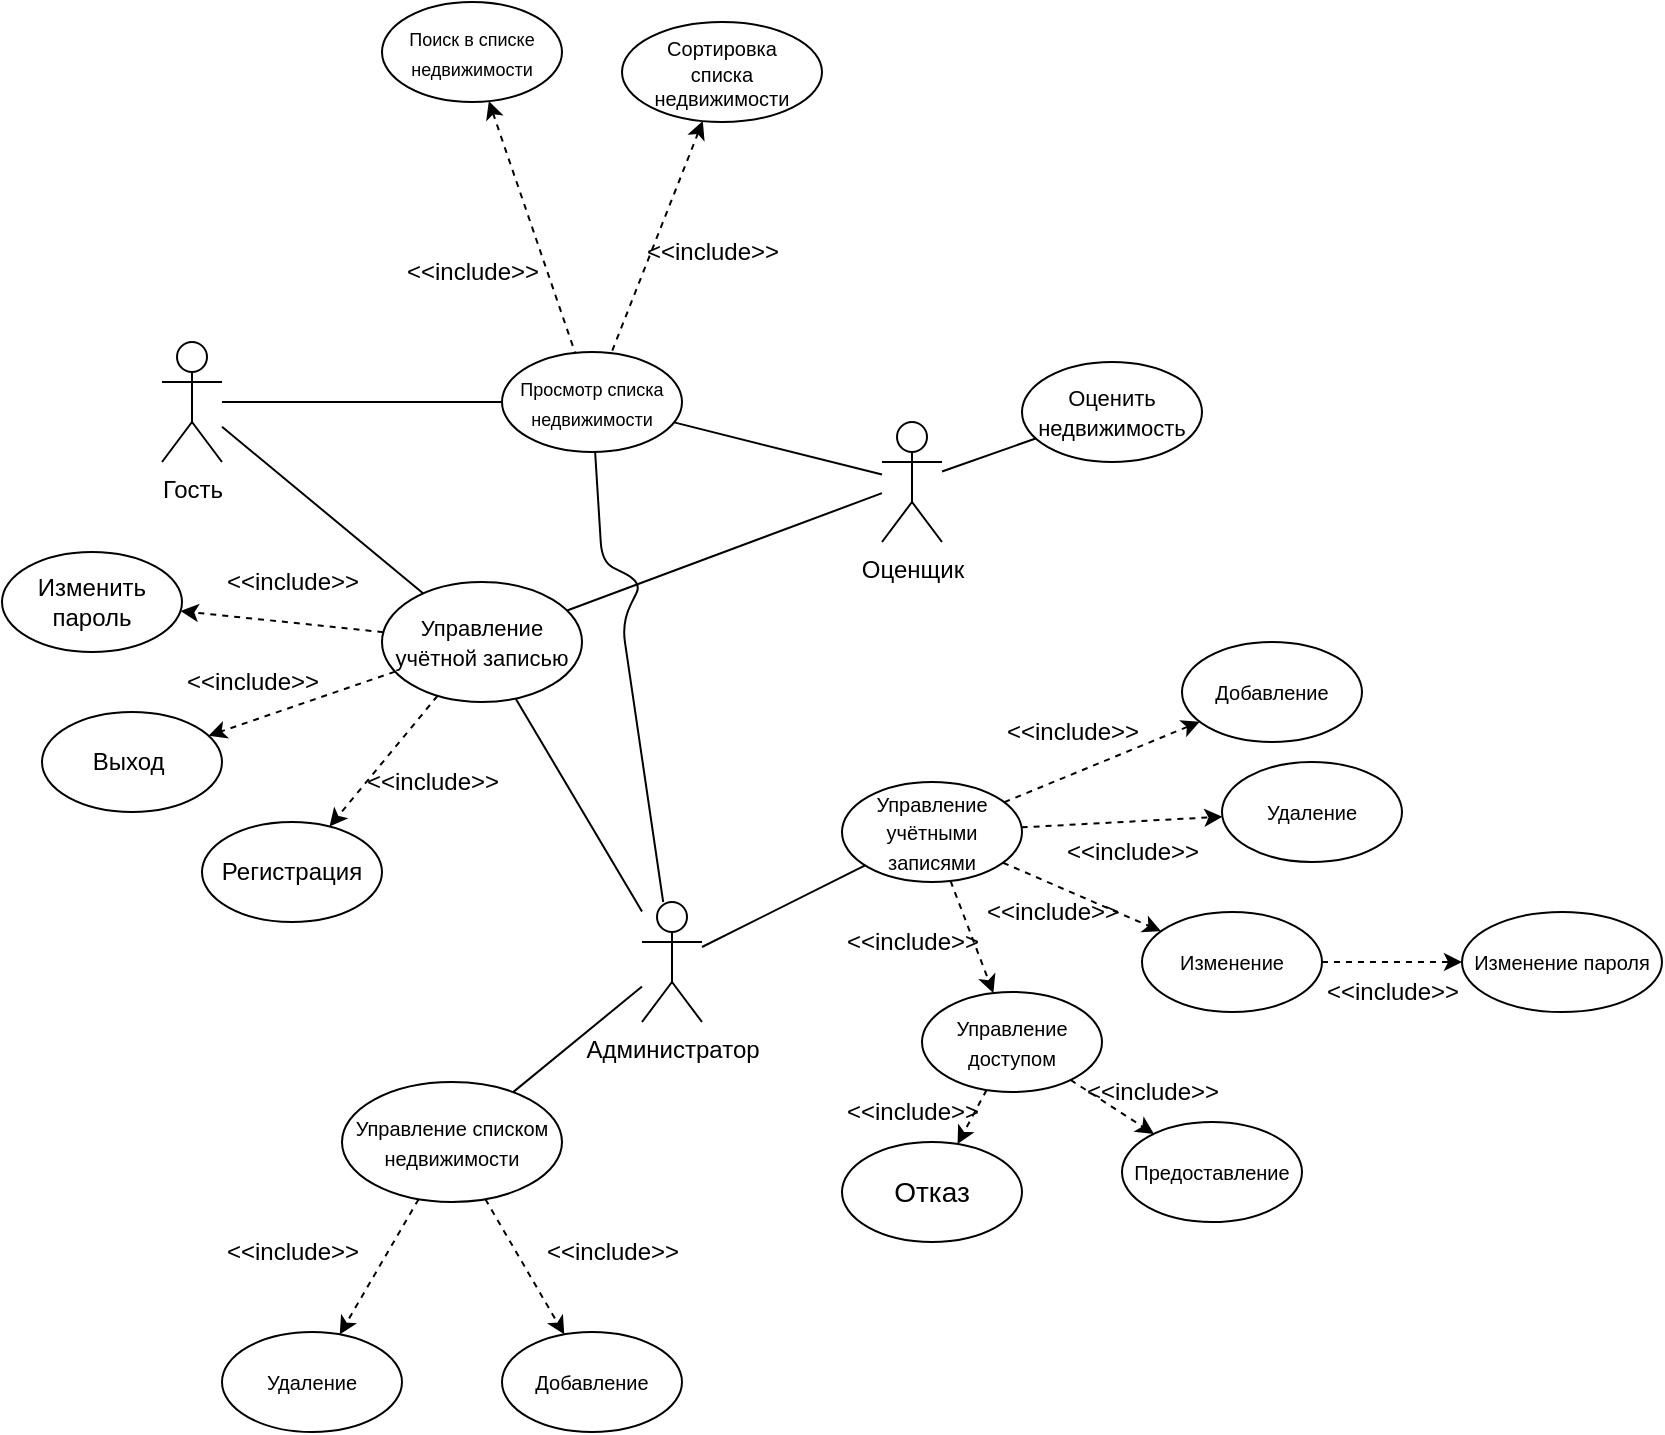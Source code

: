 <mxfile version="25.0.2">
  <diagram name="Страница — 1" id="looC5EfDoeOCi-nMsQs_">
    <mxGraphModel dx="1194" dy="1983" grid="1" gridSize="10" guides="1" tooltips="1" connect="1" arrows="1" fold="1" page="1" pageScale="1" pageWidth="827" pageHeight="1169" math="0" shadow="0">
      <root>
        <mxCell id="0" />
        <mxCell id="1" parent="0" />
        <mxCell id="Z0CkFsZ4bksT8Apnrx_z-1" value="Администратор" style="shape=umlActor;verticalLabelPosition=bottom;verticalAlign=top;html=1;outlineConnect=0;" parent="1" vertex="1">
          <mxGeometry x="420" y="370" width="30" height="60" as="geometry" />
        </mxCell>
        <mxCell id="Z0CkFsZ4bksT8Apnrx_z-4" value="Гость" style="shape=umlActor;verticalLabelPosition=bottom;verticalAlign=top;html=1;outlineConnect=0;" parent="1" vertex="1">
          <mxGeometry x="180" y="90" width="30" height="60" as="geometry" />
        </mxCell>
        <mxCell id="Z0CkFsZ4bksT8Apnrx_z-5" value="Оценщик" style="shape=umlActor;verticalLabelPosition=bottom;verticalAlign=top;html=1;outlineConnect=0;" parent="1" vertex="1">
          <mxGeometry x="540" y="130" width="30" height="60" as="geometry" />
        </mxCell>
        <mxCell id="Z0CkFsZ4bksT8Apnrx_z-11" value="&lt;font style=&quot;font-size: 11px;&quot;&gt;Управление учётной записью&lt;/font&gt;" style="ellipse;whiteSpace=wrap;html=1;" parent="1" vertex="1">
          <mxGeometry x="290" y="210" width="100" height="60" as="geometry" />
        </mxCell>
        <mxCell id="Z0CkFsZ4bksT8Apnrx_z-12" value="" style="endArrow=none;html=1;rounded=0;" parent="1" source="Z0CkFsZ4bksT8Apnrx_z-11" target="Z0CkFsZ4bksT8Apnrx_z-1" edge="1">
          <mxGeometry width="50" height="50" relative="1" as="geometry">
            <mxPoint x="300" y="560" as="sourcePoint" />
            <mxPoint x="350" y="510" as="targetPoint" />
          </mxGeometry>
        </mxCell>
        <mxCell id="Z0CkFsZ4bksT8Apnrx_z-13" value="" style="endArrow=none;html=1;rounded=0;" parent="1" source="Z0CkFsZ4bksT8Apnrx_z-4" target="Z0CkFsZ4bksT8Apnrx_z-11" edge="1">
          <mxGeometry width="50" height="50" relative="1" as="geometry">
            <mxPoint x="60" y="140" as="sourcePoint" />
            <mxPoint x="110" y="90" as="targetPoint" />
          </mxGeometry>
        </mxCell>
        <mxCell id="Z0CkFsZ4bksT8Apnrx_z-14" value="" style="endArrow=none;html=1;rounded=0;" parent="1" source="Z0CkFsZ4bksT8Apnrx_z-11" target="Z0CkFsZ4bksT8Apnrx_z-5" edge="1">
          <mxGeometry width="50" height="50" relative="1" as="geometry">
            <mxPoint x="650" y="190" as="sourcePoint" />
            <mxPoint x="700" y="140" as="targetPoint" />
          </mxGeometry>
        </mxCell>
        <mxCell id="Z0CkFsZ4bksT8Apnrx_z-17" value="&lt;font style=&quot;font-size: 11px;&quot;&gt;Оценить недвижимость&lt;/font&gt;" style="ellipse;whiteSpace=wrap;html=1;" parent="1" vertex="1">
          <mxGeometry x="610" y="100" width="90" height="50" as="geometry" />
        </mxCell>
        <mxCell id="Z0CkFsZ4bksT8Apnrx_z-18" value="&lt;font style=&quot;font-size: 9px;&quot;&gt;Просмотр списка недвижимости&lt;/font&gt;" style="ellipse;whiteSpace=wrap;html=1;" parent="1" vertex="1">
          <mxGeometry x="350" y="95" width="90" height="50" as="geometry" />
        </mxCell>
        <mxCell id="Z0CkFsZ4bksT8Apnrx_z-20" value="" style="endArrow=none;html=1;rounded=0;" parent="1" source="Z0CkFsZ4bksT8Apnrx_z-4" target="Z0CkFsZ4bksT8Apnrx_z-18" edge="1">
          <mxGeometry width="50" height="50" relative="1" as="geometry">
            <mxPoint x="60" y="140" as="sourcePoint" />
            <mxPoint x="100" y="80" as="targetPoint" />
          </mxGeometry>
        </mxCell>
        <mxCell id="Z0CkFsZ4bksT8Apnrx_z-21" value="" style="endArrow=none;html=1;rounded=0;" parent="1" source="Z0CkFsZ4bksT8Apnrx_z-18" target="Z0CkFsZ4bksT8Apnrx_z-5" edge="1">
          <mxGeometry width="50" height="50" relative="1" as="geometry">
            <mxPoint x="450" y="320" as="sourcePoint" />
            <mxPoint x="500" y="270" as="targetPoint" />
          </mxGeometry>
        </mxCell>
        <mxCell id="Z0CkFsZ4bksT8Apnrx_z-25" value="" style="endArrow=none;html=1;rounded=0;" parent="1" source="Z0CkFsZ4bksT8Apnrx_z-17" target="Z0CkFsZ4bksT8Apnrx_z-5" edge="1">
          <mxGeometry width="50" height="50" relative="1" as="geometry">
            <mxPoint x="560" y="330" as="sourcePoint" />
            <mxPoint x="610" y="280" as="targetPoint" />
          </mxGeometry>
        </mxCell>
        <mxCell id="Z0CkFsZ4bksT8Apnrx_z-26" value="&lt;font style=&quot;font-size: 10px;&quot;&gt;Управление учётными записями&lt;/font&gt;" style="ellipse;whiteSpace=wrap;html=1;" parent="1" vertex="1">
          <mxGeometry x="520" y="310" width="90" height="50" as="geometry" />
        </mxCell>
        <mxCell id="Z0CkFsZ4bksT8Apnrx_z-27" value="" style="endArrow=none;html=1;rounded=0;" parent="1" source="Z0CkFsZ4bksT8Apnrx_z-1" target="Z0CkFsZ4bksT8Apnrx_z-26" edge="1">
          <mxGeometry width="50" height="50" relative="1" as="geometry">
            <mxPoint x="450" y="510" as="sourcePoint" />
            <mxPoint x="500" y="460" as="targetPoint" />
          </mxGeometry>
        </mxCell>
        <mxCell id="Z0CkFsZ4bksT8Apnrx_z-28" value="&lt;span style=&quot;font-size: 10px;&quot;&gt;Добавление&lt;/span&gt;" style="ellipse;whiteSpace=wrap;html=1;" parent="1" vertex="1">
          <mxGeometry x="690" y="240" width="90" height="50" as="geometry" />
        </mxCell>
        <mxCell id="Z0CkFsZ4bksT8Apnrx_z-29" value="&lt;span style=&quot;font-size: 10px;&quot;&gt;Удаление&lt;/span&gt;&lt;span style=&quot;color: rgba(0, 0, 0, 0); font-family: monospace; font-size: 0px; text-align: start; text-wrap: nowrap;&quot;&gt;%3CmxGraphModel%3E%3Croot%3E%3CmxCell%20id%3D%220%22%2F%3E%3CmxCell%20id%3D%221%22%20parent%3D%220%22%2F%3E%3CmxCell%20id%3D%222%22%20value%3D%22%26lt%3Bspan%20style%3D%26quot%3Bfont-size%3A%2010px%3B%26quot%3B%26gt%3B%D0%94%D0%BE%D0%B1%D0%B0%D0%B2%D0%BB%D0%B5%D0%BD%D0%B8%D0%B5%26lt%3B%2Fspan%26gt%3B%22%20style%3D%22ellipse%3BwhiteSpace%3Dwrap%3Bhtml%3D1%3B%22%20vertex%3D%221%22%20parent%3D%221%22%3E%3CmxGeometry%20x%3D%22630%22%20y%3D%22380%22%20width%3D%2290%22%20height%3D%2250%22%20as%3D%22geometry%22%2F%3E%3C%2FmxCell%3E%3C%2Froot%3E%3C%2FmxGraphModel%3E&lt;/span&gt;" style="ellipse;whiteSpace=wrap;html=1;" parent="1" vertex="1">
          <mxGeometry x="710" y="300" width="90" height="50" as="geometry" />
        </mxCell>
        <mxCell id="Z0CkFsZ4bksT8Apnrx_z-30" value="&lt;span style=&quot;font-size: 10px;&quot;&gt;Изменение&lt;/span&gt;" style="ellipse;whiteSpace=wrap;html=1;" parent="1" vertex="1">
          <mxGeometry x="670" y="375" width="90" height="50" as="geometry" />
        </mxCell>
        <mxCell id="Z0CkFsZ4bksT8Apnrx_z-31" value="&lt;span style=&quot;font-size: 10px;&quot;&gt;Изменение пароля&lt;/span&gt;" style="ellipse;whiteSpace=wrap;html=1;" parent="1" vertex="1">
          <mxGeometry x="830" y="375" width="100" height="50" as="geometry" />
        </mxCell>
        <mxCell id="Z0CkFsZ4bksT8Apnrx_z-32" value="" style="endArrow=classic;html=1;rounded=0;dashed=1;" parent="1" source="Z0CkFsZ4bksT8Apnrx_z-26" target="Z0CkFsZ4bksT8Apnrx_z-30" edge="1">
          <mxGeometry width="50" height="50" relative="1" as="geometry">
            <mxPoint x="600" y="350" as="sourcePoint" />
            <mxPoint x="650" y="300" as="targetPoint" />
          </mxGeometry>
        </mxCell>
        <mxCell id="Z0CkFsZ4bksT8Apnrx_z-33" value="" style="endArrow=classic;html=1;rounded=0;dashed=1;" parent="1" source="Z0CkFsZ4bksT8Apnrx_z-26" target="Z0CkFsZ4bksT8Apnrx_z-28" edge="1">
          <mxGeometry width="50" height="50" relative="1" as="geometry">
            <mxPoint x="580" y="240" as="sourcePoint" />
            <mxPoint x="630" y="190" as="targetPoint" />
          </mxGeometry>
        </mxCell>
        <mxCell id="Z0CkFsZ4bksT8Apnrx_z-34" value="" style="endArrow=classic;html=1;rounded=0;dashed=1;" parent="1" source="Z0CkFsZ4bksT8Apnrx_z-26" target="Z0CkFsZ4bksT8Apnrx_z-29" edge="1">
          <mxGeometry width="50" height="50" relative="1" as="geometry">
            <mxPoint x="580" y="260" as="sourcePoint" />
            <mxPoint x="630" y="210" as="targetPoint" />
          </mxGeometry>
        </mxCell>
        <mxCell id="Z0CkFsZ4bksT8Apnrx_z-35" value="" style="endArrow=classic;html=1;rounded=0;dashed=1;" parent="1" source="Z0CkFsZ4bksT8Apnrx_z-30" target="Z0CkFsZ4bksT8Apnrx_z-31" edge="1">
          <mxGeometry width="50" height="50" relative="1" as="geometry">
            <mxPoint x="750" y="475" as="sourcePoint" />
            <mxPoint x="800" y="425" as="targetPoint" />
          </mxGeometry>
        </mxCell>
        <mxCell id="Z0CkFsZ4bksT8Apnrx_z-36" value="&amp;lt;&amp;lt;include&amp;gt;&amp;gt;" style="text;html=1;align=center;verticalAlign=middle;resizable=0;points=[];autosize=1;strokeColor=none;fillColor=none;" parent="1" vertex="1">
          <mxGeometry x="580" y="360" width="90" height="30" as="geometry" />
        </mxCell>
        <mxCell id="Z0CkFsZ4bksT8Apnrx_z-37" value="&amp;lt;&amp;lt;include&amp;gt;&amp;gt;" style="text;html=1;align=center;verticalAlign=middle;resizable=0;points=[];autosize=1;strokeColor=none;fillColor=none;" parent="1" vertex="1">
          <mxGeometry x="590" y="270" width="90" height="30" as="geometry" />
        </mxCell>
        <mxCell id="Z0CkFsZ4bksT8Apnrx_z-38" value="&amp;lt;&amp;lt;include&amp;gt;&amp;gt;" style="text;html=1;align=center;verticalAlign=middle;resizable=0;points=[];autosize=1;strokeColor=none;fillColor=none;" parent="1" vertex="1">
          <mxGeometry x="620" y="330" width="90" height="30" as="geometry" />
        </mxCell>
        <mxCell id="Z0CkFsZ4bksT8Apnrx_z-39" value="&amp;lt;&amp;lt;include&amp;gt;&amp;gt;" style="text;html=1;align=center;verticalAlign=middle;resizable=0;points=[];autosize=1;strokeColor=none;fillColor=none;" parent="1" vertex="1">
          <mxGeometry x="750" y="400" width="90" height="30" as="geometry" />
        </mxCell>
        <mxCell id="Z0CkFsZ4bksT8Apnrx_z-40" value="&lt;span style=&quot;font-size: 10px;&quot;&gt;Управление доступом&lt;/span&gt;" style="ellipse;whiteSpace=wrap;html=1;" parent="1" vertex="1">
          <mxGeometry x="560" y="415" width="90" height="50" as="geometry" />
        </mxCell>
        <mxCell id="Z0CkFsZ4bksT8Apnrx_z-41" value="" style="endArrow=classic;html=1;rounded=0;dashed=1;" parent="1" source="Z0CkFsZ4bksT8Apnrx_z-26" target="Z0CkFsZ4bksT8Apnrx_z-40" edge="1">
          <mxGeometry width="50" height="50" relative="1" as="geometry">
            <mxPoint x="530" y="473" as="sourcePoint" />
            <mxPoint x="550" y="350" as="targetPoint" />
          </mxGeometry>
        </mxCell>
        <mxCell id="Z0CkFsZ4bksT8Apnrx_z-42" value="&amp;lt;&amp;lt;include&amp;gt;&amp;gt;" style="text;html=1;align=center;verticalAlign=middle;resizable=0;points=[];autosize=1;strokeColor=none;fillColor=none;" parent="1" vertex="1">
          <mxGeometry x="510" y="460" width="90" height="30" as="geometry" />
        </mxCell>
        <mxCell id="Z0CkFsZ4bksT8Apnrx_z-43" value="&lt;span style=&quot;font-size: 10px;&quot;&gt;Предоставление&lt;/span&gt;" style="ellipse;whiteSpace=wrap;html=1;" parent="1" vertex="1">
          <mxGeometry x="660" y="480" width="90" height="50" as="geometry" />
        </mxCell>
        <mxCell id="Z0CkFsZ4bksT8Apnrx_z-44" value="" style="endArrow=classic;html=1;rounded=0;dashed=1;" parent="1" source="Z0CkFsZ4bksT8Apnrx_z-40" edge="1">
          <mxGeometry width="50" height="50" relative="1" as="geometry">
            <mxPoint x="644" y="465" as="sourcePoint" />
            <mxPoint x="676" y="486" as="targetPoint" />
          </mxGeometry>
        </mxCell>
        <mxCell id="Z0CkFsZ4bksT8Apnrx_z-45" value="&amp;lt;&amp;lt;include&amp;gt;&amp;gt;" style="text;html=1;align=center;verticalAlign=middle;resizable=0;points=[];autosize=1;strokeColor=none;fillColor=none;" parent="1" vertex="1">
          <mxGeometry x="630" y="450" width="90" height="30" as="geometry" />
        </mxCell>
        <mxCell id="Z0CkFsZ4bksT8Apnrx_z-46" value="&lt;font style=&quot;font-size: 14px;&quot;&gt;Отказ&lt;/font&gt;" style="ellipse;whiteSpace=wrap;html=1;" parent="1" vertex="1">
          <mxGeometry x="520" y="490" width="90" height="50" as="geometry" />
        </mxCell>
        <mxCell id="Z0CkFsZ4bksT8Apnrx_z-47" value="" style="endArrow=classic;html=1;rounded=0;dashed=1;" parent="1" source="Z0CkFsZ4bksT8Apnrx_z-40" target="Z0CkFsZ4bksT8Apnrx_z-46" edge="1">
          <mxGeometry width="50" height="50" relative="1" as="geometry">
            <mxPoint x="494" y="469" as="sourcePoint" />
            <mxPoint x="536" y="496" as="targetPoint" />
          </mxGeometry>
        </mxCell>
        <mxCell id="Z0CkFsZ4bksT8Apnrx_z-48" value="&amp;lt;&amp;lt;include&amp;gt;&amp;gt;" style="text;html=1;align=center;verticalAlign=middle;resizable=0;points=[];autosize=1;strokeColor=none;fillColor=none;" parent="1" vertex="1">
          <mxGeometry x="510" y="375" width="90" height="30" as="geometry" />
        </mxCell>
        <mxCell id="Z0CkFsZ4bksT8Apnrx_z-51" value="" style="endArrow=none;html=1;rounded=0;dashed=1;endFill=0;startArrow=classic;startFill=1;" parent="1" source="Z0CkFsZ4bksT8Apnrx_z-55" target="Z0CkFsZ4bksT8Apnrx_z-18" edge="1">
          <mxGeometry width="50" height="50" relative="1" as="geometry">
            <mxPoint x="409.817" y="97.139" as="sourcePoint" />
            <mxPoint x="490" y="60" as="targetPoint" />
          </mxGeometry>
        </mxCell>
        <mxCell id="Z0CkFsZ4bksT8Apnrx_z-54" value="" style="endArrow=none;html=1;rounded=0;dashed=1;endFill=0;startArrow=classic;startFill=1;" parent="1" source="Z0CkFsZ4bksT8Apnrx_z-56" target="Z0CkFsZ4bksT8Apnrx_z-18" edge="1">
          <mxGeometry width="50" height="50" relative="1" as="geometry">
            <mxPoint x="401.912" y="44.102" as="sourcePoint" />
            <mxPoint x="520" y="10" as="targetPoint" />
          </mxGeometry>
        </mxCell>
        <mxCell id="Z0CkFsZ4bksT8Apnrx_z-55" value="&lt;font style=&quot;font-size: 10px;&quot;&gt;Сортировка&lt;/font&gt;&lt;div style=&quot;font-size: 10px;&quot;&gt;&lt;font style=&quot;font-size: 10px;&quot;&gt;списка недвижимости&lt;/font&gt;&lt;/div&gt;" style="ellipse;whiteSpace=wrap;html=1;" parent="1" vertex="1">
          <mxGeometry x="410" y="-70" width="100" height="50" as="geometry" />
        </mxCell>
        <mxCell id="Z0CkFsZ4bksT8Apnrx_z-56" value="&lt;font style=&quot;font-size: 9px;&quot;&gt;Поиск в списке недвижимости&lt;/font&gt;" style="ellipse;whiteSpace=wrap;html=1;" parent="1" vertex="1">
          <mxGeometry x="290" y="-80" width="90" height="50" as="geometry" />
        </mxCell>
        <mxCell id="Z0CkFsZ4bksT8Apnrx_z-57" value="&amp;lt;&amp;lt;include&amp;gt;&amp;gt;" style="text;html=1;align=center;verticalAlign=middle;resizable=0;points=[];autosize=1;strokeColor=none;fillColor=none;" parent="1" vertex="1">
          <mxGeometry x="290" y="40" width="90" height="30" as="geometry" />
        </mxCell>
        <mxCell id="Z0CkFsZ4bksT8Apnrx_z-58" value="&amp;lt;&amp;lt;include&amp;gt;&amp;gt;" style="text;html=1;align=center;verticalAlign=middle;resizable=0;points=[];autosize=1;strokeColor=none;fillColor=none;" parent="1" vertex="1">
          <mxGeometry x="410" y="30" width="90" height="30" as="geometry" />
        </mxCell>
        <mxCell id="Z0CkFsZ4bksT8Apnrx_z-60" value="" style="endArrow=none;html=1;rounded=1;curved=0;" parent="1" source="Z0CkFsZ4bksT8Apnrx_z-1" target="Z0CkFsZ4bksT8Apnrx_z-18" edge="1">
          <mxGeometry width="50" height="50" relative="1" as="geometry">
            <mxPoint x="360" y="400" as="sourcePoint" />
            <mxPoint x="410" y="350" as="targetPoint" />
            <Array as="points">
              <mxPoint x="410" y="230" />
              <mxPoint x="420" y="210" />
              <mxPoint x="400" y="200" />
            </Array>
          </mxGeometry>
        </mxCell>
        <mxCell id="Z0CkFsZ4bksT8Apnrx_z-61" value="Регистрация" style="ellipse;whiteSpace=wrap;html=1;" parent="1" vertex="1">
          <mxGeometry x="200" y="330" width="90" height="50" as="geometry" />
        </mxCell>
        <mxCell id="Z0CkFsZ4bksT8Apnrx_z-64" value="" style="endArrow=classic;html=1;rounded=0;dashed=1;" parent="1" source="Z0CkFsZ4bksT8Apnrx_z-11" target="Z0CkFsZ4bksT8Apnrx_z-61" edge="1">
          <mxGeometry width="50" height="50" relative="1" as="geometry">
            <mxPoint x="279.998" y="340.002" as="sourcePoint" />
            <mxPoint x="246.06" y="402.144" as="targetPoint" />
          </mxGeometry>
        </mxCell>
        <mxCell id="Z0CkFsZ4bksT8Apnrx_z-65" value="&amp;lt;&amp;lt;include&amp;gt;&amp;gt;" style="text;html=1;align=center;verticalAlign=middle;resizable=0;points=[];autosize=1;strokeColor=none;fillColor=none;" parent="1" vertex="1">
          <mxGeometry x="270" y="295" width="90" height="30" as="geometry" />
        </mxCell>
        <mxCell id="Z0CkFsZ4bksT8Apnrx_z-66" value="Выход&amp;nbsp;" style="ellipse;whiteSpace=wrap;html=1;" parent="1" vertex="1">
          <mxGeometry x="120" y="275" width="90" height="50" as="geometry" />
        </mxCell>
        <mxCell id="Z0CkFsZ4bksT8Apnrx_z-67" value="" style="endArrow=classic;html=1;rounded=0;dashed=1;" parent="1" source="Z0CkFsZ4bksT8Apnrx_z-11" target="Z0CkFsZ4bksT8Apnrx_z-66" edge="1">
          <mxGeometry width="50" height="50" relative="1" as="geometry">
            <mxPoint x="270" y="320" as="sourcePoint" />
            <mxPoint x="127" y="340" as="targetPoint" />
          </mxGeometry>
        </mxCell>
        <mxCell id="Z0CkFsZ4bksT8Apnrx_z-68" value="&amp;lt;&amp;lt;include&amp;gt;&amp;gt;" style="text;html=1;align=center;verticalAlign=middle;resizable=0;points=[];autosize=1;strokeColor=none;fillColor=none;" parent="1" vertex="1">
          <mxGeometry x="180" y="245" width="90" height="30" as="geometry" />
        </mxCell>
        <mxCell id="oLm0E-2LTu-lEBx0v8ze-1" value="&lt;span style=&quot;font-size: 10px;&quot;&gt;Управление списком недвижимости&lt;/span&gt;" style="ellipse;whiteSpace=wrap;html=1;" parent="1" vertex="1">
          <mxGeometry x="270" y="460" width="110" height="60" as="geometry" />
        </mxCell>
        <mxCell id="oLm0E-2LTu-lEBx0v8ze-2" value="" style="endArrow=none;html=1;rounded=0;" parent="1" source="oLm0E-2LTu-lEBx0v8ze-1" target="Z0CkFsZ4bksT8Apnrx_z-1" edge="1">
          <mxGeometry width="50" height="50" relative="1" as="geometry">
            <mxPoint x="340" y="440" as="sourcePoint" />
            <mxPoint x="390" y="390" as="targetPoint" />
          </mxGeometry>
        </mxCell>
        <mxCell id="oLm0E-2LTu-lEBx0v8ze-9" value="&lt;span style=&quot;font-size: 10px;&quot;&gt;Добавление&lt;/span&gt;" style="ellipse;whiteSpace=wrap;html=1;" parent="1" vertex="1">
          <mxGeometry x="350" y="585" width="90" height="50" as="geometry" />
        </mxCell>
        <mxCell id="oLm0E-2LTu-lEBx0v8ze-10" value="&lt;span style=&quot;font-size: 10px;&quot;&gt;Удаление&lt;/span&gt;&lt;span style=&quot;color: rgba(0, 0, 0, 0); font-family: monospace; font-size: 0px; text-align: start; text-wrap: nowrap;&quot;&gt;%3CmxGraphModel%3E%3Croot%3E%3CmxCell%20id%3D%220%22%2F%3E%3CmxCell%20id%3D%221%22%20parent%3D%220%22%2F%3E%3CmxCell%20id%3D%222%22%20value%3D%22%26lt%3Bspan%20style%3D%26quot%3Bfont-size%3A%2010px%3B%26quot%3B%26gt%3B%D0%94%D0%BE%D0%B1%D0%B0%D0%B2%D0%BB%D0%B5%D0%BD%D0%B8%D0%B5%26lt%3B%2Fspan%26gt%3B%22%20style%3D%22ellipse%3BwhiteSpace%3Dwrap%3Bhtml%3D1%3B%22%20vertex%3D%221%22%20parent%3D%221%22%3E%3CmxGeometry%20x%3D%22630%22%20y%3D%22380%22%20width%3D%2290%22%20height%3D%2250%22%20as%3D%22geometry%22%2F%3E%3C%2FmxCell%3E%3C%2Froot%3E%3C%2FmxGraphModel%3E&lt;/span&gt;" style="ellipse;whiteSpace=wrap;html=1;" parent="1" vertex="1">
          <mxGeometry x="210" y="585" width="90" height="50" as="geometry" />
        </mxCell>
        <mxCell id="oLm0E-2LTu-lEBx0v8ze-13" value="" style="endArrow=classic;html=1;rounded=0;dashed=1;" parent="1" source="oLm0E-2LTu-lEBx0v8ze-1" target="oLm0E-2LTu-lEBx0v8ze-9" edge="1">
          <mxGeometry width="50" height="50" relative="1" as="geometry">
            <mxPoint x="297" y="680" as="sourcePoint" />
            <mxPoint x="326" y="550" as="targetPoint" />
          </mxGeometry>
        </mxCell>
        <mxCell id="oLm0E-2LTu-lEBx0v8ze-14" value="" style="endArrow=classic;html=1;rounded=0;dashed=1;" parent="1" source="oLm0E-2LTu-lEBx0v8ze-1" target="oLm0E-2LTu-lEBx0v8ze-10" edge="1">
          <mxGeometry width="50" height="50" relative="1" as="geometry">
            <mxPoint x="306" y="693" as="sourcePoint" />
            <mxPoint x="326" y="570" as="targetPoint" />
          </mxGeometry>
        </mxCell>
        <mxCell id="oLm0E-2LTu-lEBx0v8ze-19" value="&amp;lt;&amp;lt;include&amp;gt;&amp;gt;" style="text;html=1;align=center;verticalAlign=middle;resizable=0;points=[];autosize=1;strokeColor=none;fillColor=none;" parent="1" vertex="1">
          <mxGeometry x="360" y="530" width="90" height="30" as="geometry" />
        </mxCell>
        <mxCell id="oLm0E-2LTu-lEBx0v8ze-20" value="&amp;lt;&amp;lt;include&amp;gt;&amp;gt;" style="text;html=1;align=center;verticalAlign=middle;resizable=0;points=[];autosize=1;strokeColor=none;fillColor=none;" parent="1" vertex="1">
          <mxGeometry x="200" y="530" width="90" height="30" as="geometry" />
        </mxCell>
        <mxCell id="ayFaMC1T0aRtPbGzjvJs-1" value="Изменить пароль" style="ellipse;whiteSpace=wrap;html=1;" vertex="1" parent="1">
          <mxGeometry x="100" y="195" width="90" height="50" as="geometry" />
        </mxCell>
        <mxCell id="ayFaMC1T0aRtPbGzjvJs-2" value="" style="endArrow=classic;html=1;rounded=0;dashed=1;" edge="1" parent="1" target="ayFaMC1T0aRtPbGzjvJs-1" source="Z0CkFsZ4bksT8Apnrx_z-11">
          <mxGeometry width="50" height="50" relative="1" as="geometry">
            <mxPoint x="276" y="175" as="sourcePoint" />
            <mxPoint x="107" y="260" as="targetPoint" />
          </mxGeometry>
        </mxCell>
        <mxCell id="ayFaMC1T0aRtPbGzjvJs-3" value="&amp;lt;&amp;lt;include&amp;gt;&amp;gt;" style="text;html=1;align=center;verticalAlign=middle;resizable=0;points=[];autosize=1;strokeColor=none;fillColor=none;" vertex="1" parent="1">
          <mxGeometry x="200" y="195" width="90" height="30" as="geometry" />
        </mxCell>
      </root>
    </mxGraphModel>
  </diagram>
</mxfile>

